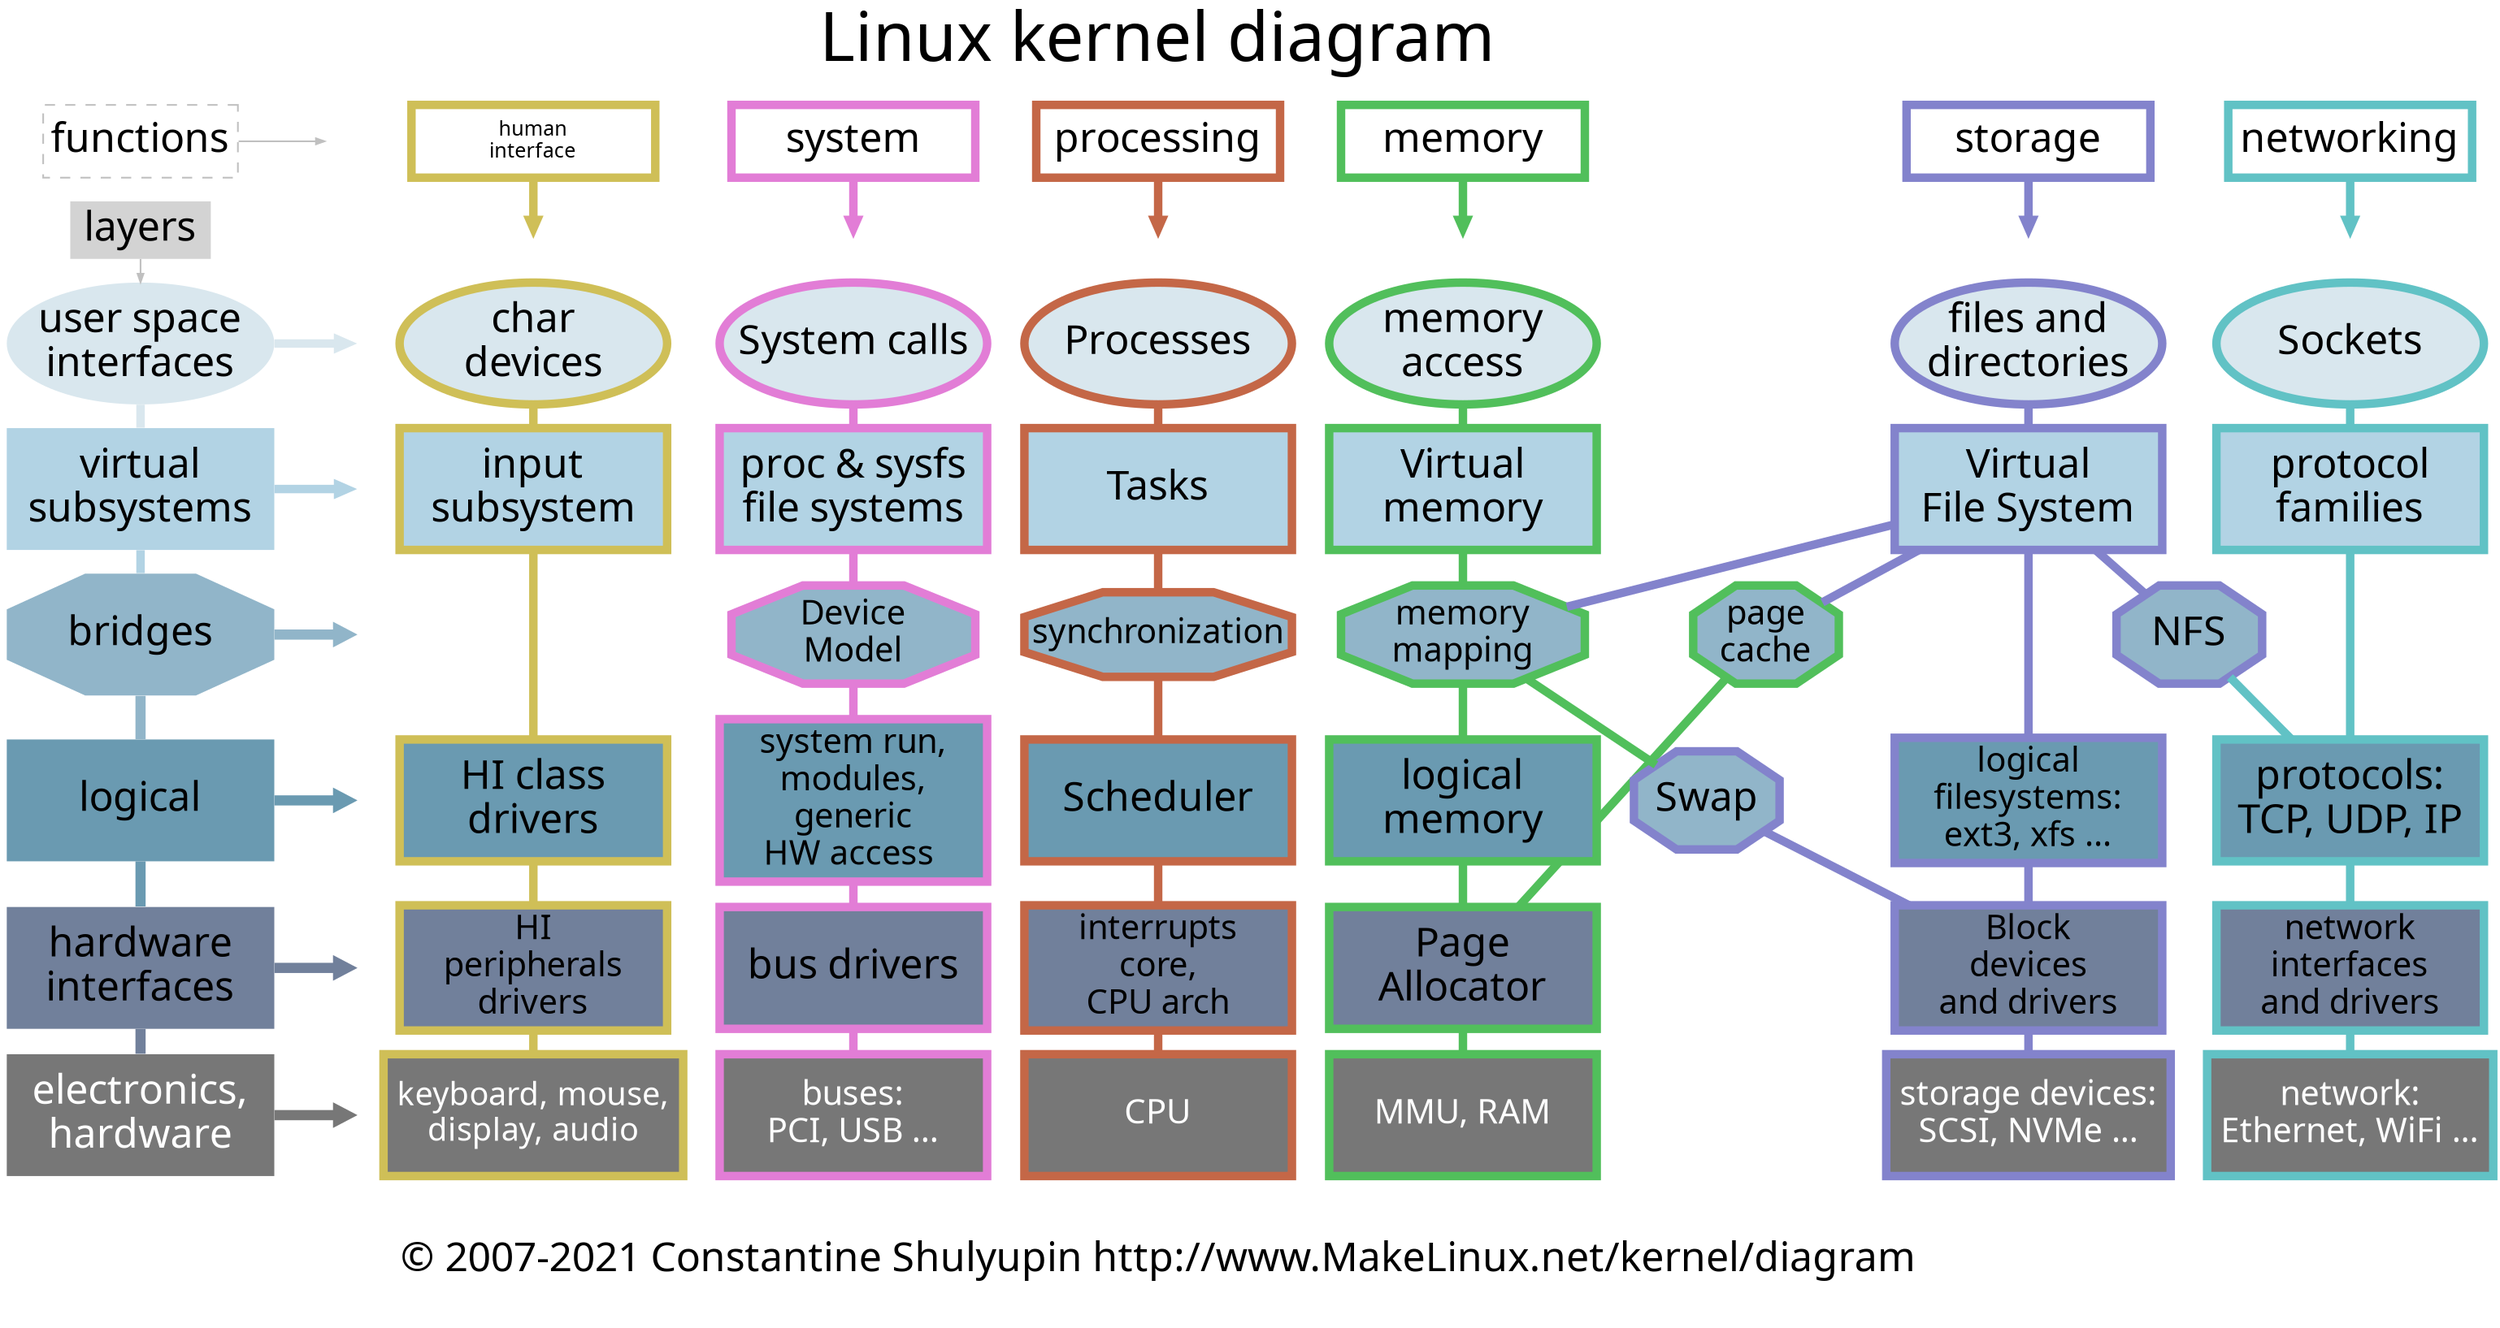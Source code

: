 digraph matrix {
	graph [newrank=true,
		nodesep=0.3,
		ranksep=0.2,
		overlap=true,
		splines=false,
	];
	node [fixedsize=false,
		fontname=Ubuntu
		fontsize=24,
		height=1,
		shape=box,
		style="filled,setlinewidth(5)",
		width=2.2
	];
	edge [arrowhead=none,
		arrowsize=0.5,
		labelfontname="Ubuntu",
		weight=10,
		style="filled,setlinewidth(5)"
	];
	subgraph system {
		node [color="#e27dd6ff"];
		system_		 [color="#e27dd6ff",
			fixedsize=true,
			height=0,
			shape=point,
			style=invis,
			shape=point
			];
		system		 [color="#e27dd6ff",
			URL="https://en.wikibooks.org/wiki/The_Linux_Kernel/System",
			fillcolor=white,
			fixedsize=true,
			height=0.6,
			row=func,
			width=2];
		system -> system_		 [arrowhead="",
			color="#e27dd6ff",
			row=func]
		SCI		 [color="#e27dd6ff",
			URL="https://en.wikibooks.org/wiki/The_Linux_Kernel/Syscalls",
			fillcolor="#d9e7ee",
			fixedsize=true,
			label="System calls",
			row=usr,
			shape=ellipse];
		sysfs		 [color="#e27dd6ff",
			fillcolor="#b2d3e4",
			label="proc & sysfs\nfile systems"];
		SCI -> sysfs		 [color="#e27dd6ff"];
		DM		 [color="#e27dd6ff",
			fillcolor="#91b5c9",
			fixedsize=true,
			fontsize=20,
			height=0.8,
			label="Device\nModel",
			shape=octagon,
			width=2];
		sysfs -> DM		 [color="#e27dd6ff"];
		log_sys		 [color="#e27dd6ff",
			fillcolor="#6a9ab1",
			fontsize=20,
			label="system run,\nmodules,\ngeneric\nHW access "];
		DM -> log_sys		 [color="#e27dd6ff"];
		bus_drv		 [color="#e27dd6ff",
			fillcolor="#71809b",
			label="bus drivers"];
		log_sys -> bus_drv		 [color="#e27dd6ff"];
		buses		 [color="#e27dd6ff",
			fillcolor="#777777",
			fontcolor=white,
			fontsize=20,
			label="buses:\nPCI, USB ...",
			row=chip];
		bus_drv -> buses		 [color="#e27dd6ff"];
	}
	subgraph networking {
		node [color="#61c2c5"];
		edge [color="#61c2c5"];
		networking_		 [color="#61c2c5",
			fixedsize=true,
			height=0,
			shape=point,
			style=invis,
			shape=point
			width=0];
		networking		 [color="#61c2c5",
			URL="https://en.wikibooks.org/wiki/The_Linux_Kernel/Networking",
			fillcolor=white,
			fixedsize=true,
			height=0.6,
			row=func,
			width=2];
		networking -> networking_		 [arrowhead="",
			color="#61c2c5",
			row=func];
		sock		 [color="#61c2c5",
			fillcolor="#d9e7ee",
			fixedsize=true,
			label=Sockets,
			row=usr,
			shape=ellipse];
		prot_fam		 [color="#61c2c5",
			fillcolor="#b2d3e4",
			label="protocol\nfamilies"];
		sock -> prot_fam		 [color="#61c2c5"];
		log_prot		 [color="#61c2c5",
			fillcolor="#6a9ab1",
			label="protocols:\nTCP, UDP, IP"];
		prot_fam -> log_prot		 [color="#61c2c5"];
		netif		 [color="#61c2c5",
			fillcolor="#71809b",
			fontsize=20,
			label="network\ninterfaces\nand drivers"];
		log_prot -> netif		 [color="#61c2c5"];
		net_hw		 [color="#61c2c5",
			fillcolor="#777777",
			fontcolor=white,
			fontsize=20,
			label="network:\nEthernet, WiFi ...",
			row=chip];
		netif -> net_hw		 [color="#61c2c5"];
		NFS		 [color="#8383cc",
			fillcolor="#91b5c9",
			fixedsize=true,
			height=0.8,
			label=NFS,
			shape=octagon,
			width=1.2];
		NFS -> log_prot		 [color="#61c2c5",
			weight=0];
	}
	subgraph storage {
		node [color="#8383cc"];
		edge [color="#8383cc"];
		NFS;
		storage_		 [color="#8383cc",
			shape=point
			fixedsize=true,
			height=0,
			style=invis,
			width=0];
		storage		 [color="#8383cc",
			URL="https://en.wikibooks.org/wiki/The_Linux_Kernel/Storage",
			fillcolor=white,
			fixedsize=true,
			height=0.6,
			row=func,
			width=2];
		storage -> storage_		 [arrowhead="",
			color="#8383cc",
			row=func];
		FS		 [color="#8383cc",
			fillcolor="#d9e7ee",
			fixedsize=true,
			label="files and\ndirectories",
			row=usr,
			shape=ellipse];
		VFS		 [color="#8383cc",
			fillcolor="#b2d3e4",
			label="Virtual\nFile System"];
		FS -> VFS		 [color="#8383cc"];
		VFS -> NFS		 [color="#8383cc",
			weight=0];
		logFS		 [color="#8383cc",
			fillcolor="#6a9ab1",
			fontsize=20,
			label="logical\nfilesystems:\next3, xfs ..."];
		VFS -> logFS		 [color="#8383cc"];
		PC		 [color="#51bf5b",
			fillcolor="#91b5c9",
			fixedsize=true,
			fontsize=20,
			height=0.8,
			label="page\ncache",
			shape=octagon,
			width=1.2];
		PC -> PA		 [color="#51bf5b", weight=0];
		VFS -> PC		 [color="#8383cc", weight=0];
		mmap		 [color="#51bf5b",
			fillcolor="#91b5c9",
			fixedsize=true,
			fontsize=20,
			height=0.8,
			label="memory\nmapping",
			shape=octagon,
			width=2];
		VFS -> mmap		 [color="#8383cc",
			weight=0];
		block		 [color="#8383cc",
			fillcolor="#71809b",
			fontsize=20,
			label="Block\ndevices\nand drivers"];
		logFS -> block		 [color="#8383cc"];
		SD		 [color="#8383cc",
			fillcolor="#777777",
			fontcolor=white,
			fontsize=20,
			label="storage devices:\nSCSI, NVMe ...",
			row=chip];
		block -> SD		 [color="#8383cc"];
	}	// storge
	subgraph processing {
		node [color="#c46747"];
		edge [color="#c46747"];
		processing_		 [color="#c46747",
			fixedsize=true,
			height=0,
			shape=point
			style=invis,
			width=0];
		processing		 [color="#c46747",
			URL="https://en.wikibooks.org/wiki/The_Linux_Kernel/Processing",
			fillcolor=white,
			fixedsize=true,
			height=0.6,
			row=func,
			width=2];
		processing -> processing_		 [arrowhead="",
			color="#c46747",
			row=func];
		proc		 [color="#c46747",
			fillcolor="#d9e7ee",
			fixedsize=true,
			label=Processes,
			row=usr,
			shape=ellipse];
		Tasks		 [color="#c46747",
			fillcolor="#b2d3e4"];
		proc -> Tasks		 [color="#c46747"];
		sync		 [color="#c46747",
			fillcolor="#91b5c9",
			fixedsize=true,
			fontsize=20,
			fontname="Ubuntu Condensed"
			label=synchronization,
			height=0.7,
			//width=2,
			shape=octagon];
		Tasks -> sync		 [color="#c46747"];
		sched		 [color="#c46747",
			fillcolor="#6a9ab1",
			label=Scheduler];
		sync -> sched		 [color="#c46747"];
		IRQ		 [color="#c46747",
			fillcolor="#71809b",
			fontsize=20,
			label="interrupts\ncore,\nCPU arch"];
		sched -> IRQ		 [color="#c46747"];
		CPU		 [color="#c46747",
			fillcolor="#777777",
			fontcolor=white,
			fontsize=20,
			row=chip];
		IRQ -> CPU		 [color="#c46747"];
	}	// processing
	subgraph HI {
		node [color="#cfbf57ff",

		];
		edge [color="#cfbf57ff",
			weight=10
		];
		HI_		 [color="#cfbf57ff",
			fixedsize=true,
			height=0,
			shape=point
			style=invis,
			width=0];
		HI		 [color="#cfbf57ff",
			URL="https://en.wikibooks.org/wiki/The_Linux_Kernel",
			fillcolor=white,
			fixedsize=true,
			fontsize=12,
			height=0.6,
			label="human\ninterface",
			row=func,
			width=2];
		HI -> HI_		 [arrowhead="",
			color="#cfbf57ff",
			row=func];
		char		 [color="#cfbf57ff",
			fillcolor="#d9e7ee",
			fixedsize=true,
			label="char\ndevices",
			row=usr,
			shape=ellipse];
		input		 [color="#cfbf57ff",
			fillcolor="#b2d3e4",
			label="input\nsubsystem"];
		char -> input		 [color="#cfbf57ff"];
		F7		 [color="#cfbf57ff",
			fillcolor="#6a9ab1",
			label="HI class\ndrivers"];
		input -> F7		 [color="#cfbf57ff"];
		HID		 [color="#cfbf57ff",
			fillcolor="#71809b",
			fontsize=20,
			URL="https://www.kernel.org/doc/html/latest/hid/",
			label="HI\nperipherals\ndrivers"];
		F7 -> HID		 [color="#cfbf57ff"
			];
		display		 [color="#cfbf57ff",
			fillcolor="#777777",
			fontcolor=white,
			fontsize=19,
			label="keyboard, mouse,\ndisplay, audio",
			row=chip];
		HID -> display		 [color="#cfbf57ff" ];
	} // HI
	subgraph functions {
		graph [rank=same];
		edge [style=invis,
			weight=1
		];
		system;
		networking;
		system -> processing [weight=1];
		storage -> networking 		 [weight=1];
		memory		 [color="#51bf5b",
			URL="https://en.wikibooks.org/wiki/The_Linux_Kernel/Memory",
			fillcolor=white,
			fixedsize=true,
			height=0.6,
			row=func,
			width=2];
		memory -> storage 		[weight=1];
		processing -> memory 		 [weight=1];
		functions_		 [fixedsize=true,
			height=0,
			shape=point
			style=invis,
			width=0];
		functions_ -> HI -> system [weight=1];
		functions		 [color=gray,
			tooltip="Columns represent main functionalities of the kernel",
			URL="http://www.makelinux.net/ldd3/chp-1-sect-2.shtml",
			fillcolor=gray,
			fixedsize=true,
			height=0.6,
			row=func,
			style=dashed,
			width=1.6];
		functions -> functions_		 [arrowhead="",
			color=gray,
			style="",
			weight=""];
	}
	subgraph interfaces {
		graph [rank=same];
		SCI;
		sock;
		FS;
		proc;
		char;
		usr_		 [fixedsize=true,
			height=0,
			shape=point
			style=invis,
			width=0.5];
		usr		 [fillcolor="#d9e7eeff",
			fixedsize=true,
			label="user space\ninterfaces",
			row=usr,
			shape=ellipse,
			style="filled,setlinewidth(0)"];
		MA		 [color="#51bf5b",
			fillcolor="#d9e7ee",
			fixedsize=true,
			label="memory\naccess",
			row=usr,
			shape=ellipse];
	}
	{
		edge [style=invis weight=10 ];
		system_;
		SCI;
		system_ -> SCI;
		networking_;
		sock;
		networking_ -> sock;
		storage_;
		FS;
		storage_ -> FS;
		processing_;
		proc;
		processing_ -> proc;
		HI_;
		char;
		HI_ -> char;
		MA;
		memory_		 [fixedsize=true,
			height=0,
			shape=point,
			style=invis,
			width=0];
		memory_ -> MA;
	}
	subgraph virtual {
		graph [rank=same];
		sysfs;
		prot_fam;
		VFS;
		Tasks;
		input;
		D0		 [fixedsize=true,
			height=0,
			shape=point,
			style=invis,
			width=0];
		virt		 [fillcolor="#b2d3e4",
			label="virtual\nsubsystems",
			URL="https://en.wikipedia.org/wiki/Proxy_pattern",
			tooltip="proxy between standard user space interfaces and internal implementations",
			style="filled,setlinewidth(0)"];
		VM		 [color="#51bf5b",
			fillcolor="#b2d3e4",
			label="Virtual\nmemory"];
	}
	subgraph bridges {
		graph [rank=same];
		bridges		 [fillcolor="#91b5c9",
			shape=octagon,
			tooltip="bridges between uniform virtual interfaces and various implementations",
			URL="https://en.wikipedia.org/wiki/Bridge_pattern",
			style="filled,setlinewidth(0)"];
		DM;
		NFS;
		mmap;
		sync;
		E0		 [fixedsize=true,
			height=0,
			shape=point,
			style=invis,
			width=0];
	}
	subgraph logical {
		graph [rank=same];
		log_sys;
		log_prot;
		logFS;
		sched;
		F7;
		F0		 [fixedsize=true,
			height=0,
			shape=point,
			style=invis,
			width=0];
		logical		 [fillcolor="#6a9ab1",
			style="filled,setlinewidth(0)"];
		log_mem		 [color="#51bf5b",
			fillcolor="#6a9ab1",
			label="logical\nmemory"];
	}
	subgraph HWI {
		graph [rank=same];
		HWI		 [fillcolor="#71809b",
			label="hardware\ninterfaces",
			style="filled,setlinewidth(0)"];
		bus_drv;
		netif;
		block;
		PA;
		IRQ;
		HID;
		G0		 [fixedsize=true,
			height=0,
			shape=point,
			style=invis,
			width=0];
	}
	subgraph HW {
		graph [rank=same];
		HW		 [fillcolor="#777777",
			fontcolor=white,
			label="electronics,\nhardware",
			row=chip,
			style="filled,setlinewidth(0)"];
		buses;
		net_hw;
		SD;
		CPU;
		display;
		H0		 [fixedsize=true,
			height=0,
			shape=point,
			style=invis,
			width=0];
		RAM		 [color="#51bf5b",
			fillcolor="#777777",
			fontcolor=white,
			fontsize=20,
			label="MMU, RAM",
			row=chip];
	}
	subgraph mem {
		node [color="#51bf5b",
			height=0.5
		];
		edge [color="#51bf5b"];
		PA
			[color="#51bf5b",
			fillcolor="#71809b",
			label="Page\nAllocator"];
		mmap -> log_mem		 [color="#51bf5b"];
		log_mem -> PA		 [color="#51bf5b"];
		//VFS -> SW [ style=invis];
		SW               [color="#8383cc",
				 fillcolor="#91b5c9",
				 fixedsize=true,
				 label=Swap,
				 height=0.8,
				 shape=octagon,
				 width=1.2];
		mmap -> SW		 [color="#51bf5b", weight=1];
		SW -> block              [color="#8383cc", weight=1];
		log_mem;
		PA -> RAM		 [color="#51bf5b"];
		memory -> memory_		 [arrowhead="",
			color="#51bf5b",
			row=func];
		MA -> VM		 [color="#51bf5b"];
		VM -> mmap		 [color="#51bf5b"];
	}
	bottom	 [label="© 2007-2021 Constantine Shulyupin http://www.MakeLinux.net/kernel/diagram",
		shape=plaintext,
		style=""];
	CPU -> bottom	 [style=invis];
	layers	 [fillcolor=lightgray,
		tooltip="Functionalities are divided to common layers. It is approximate division.",
		height=0.1,
		style="filled,setlinewidth(0)",
		width=0.5];
	functions -> layers [ style=invis ];
	usr -> usr_	 [arrowhead="",
		color="#d9e7eeff",
		minlen=2];
	usr -> virt	 [color="#d9e7eeff"];
	virt -> D0	 [arrowhead="",
		color="#b2d3e4",
		minlen=2];
	virt -> bridges	 [color="#b2d3e4"];
	bridges -> E0	 [arrowhead="",
		color="#91b5c9",
		minlen=2,
		style="filled,setlinewidth(6)",
		weight=""];
	bridges -> logical	 [color="#91b5c9",
		style="filled,setlinewidth(6)"];
	logical -> F0	 [arrowhead="",
		color="#6a9ab1",
		minlen=2,
		row=logical,
		style="filled,setlinewidth(6)",
		weight=""];
	logical -> HWI	 [color="#6a9ab1",
		row=logical,
		style="filled,setlinewidth(6)"];
	HWI -> G0	 [arrowhead="",
		color="#71809b",
		minlen=2,
		row=HWI,
		style="filled,setlinewidth(6)",
		weight=""];
	HWI -> HW	 [color="#71809b",
		row=HWI,
		style="filled,setlinewidth(6)"];
	HW -> H0	 [arrowhead="",
		color="#777777",
		minlen=2,
		row=chip,
		style="filled,setlinewidth(6)",
		weight=""];
	layers -> usr	 [arrowhead="",
		color=gray,
		style="filled,setlinewidth(1)"];
	LKD	 [fontsize=40,
		label="Linux kernel diagram",
		shape=plain,
		style=""];
	LKD -> processing [style=invis];
}

